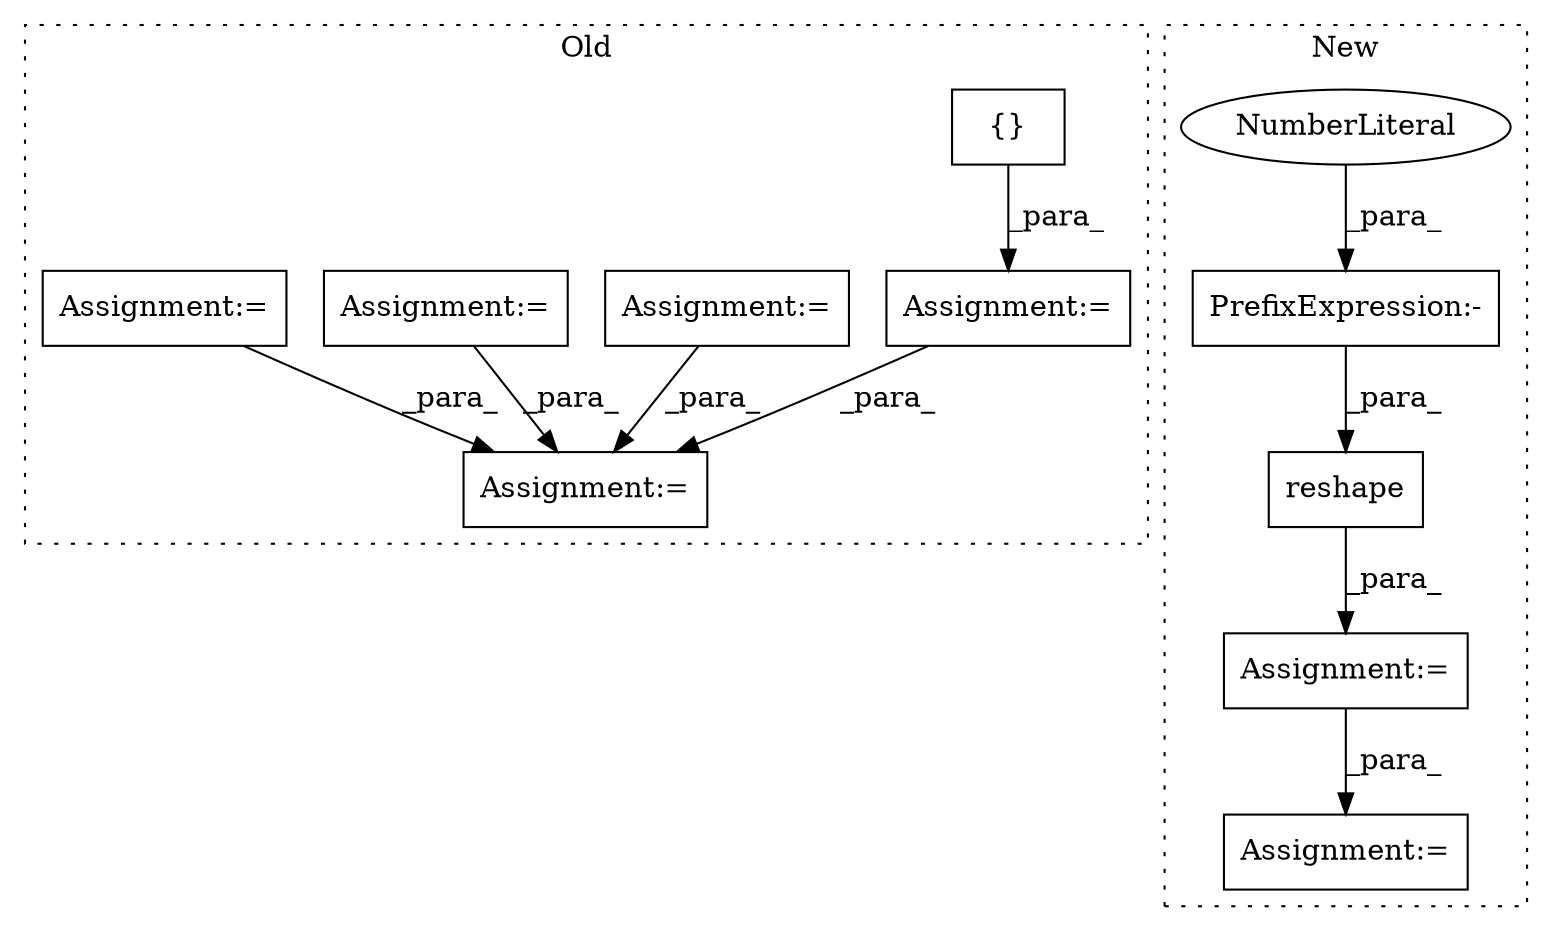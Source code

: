 digraph G {
subgraph cluster0 {
1 [label="{}" a="4" s="1194,1202" l="1,1" shape="box"];
4 [label="Assignment:=" a="7" s="1574" l="1" shape="box"];
7 [label="Assignment:=" a="7" s="1172" l="1" shape="box"];
9 [label="Assignment:=" a="7" s="1139" l="6" shape="box"];
10 [label="Assignment:=" a="7" s="1079" l="5" shape="box"];
11 [label="Assignment:=" a="7" s="1120" l="9" shape="box"];
label = "Old";
style="dotted";
}
subgraph cluster1 {
2 [label="reshape" a="32" s="1110,1196" l="13,2" shape="box"];
3 [label="Assignment:=" a="7" s="1107" l="1" shape="box"];
5 [label="PrefixExpression:-" a="38" s="1137" l="1" shape="box"];
6 [label="NumberLiteral" a="34" s="1138" l="1" shape="ellipse"];
8 [label="Assignment:=" a="7" s="1414" l="1" shape="box"];
label = "New";
style="dotted";
}
1 -> 7 [label="_para_"];
2 -> 3 [label="_para_"];
3 -> 8 [label="_para_"];
5 -> 2 [label="_para_"];
6 -> 5 [label="_para_"];
7 -> 4 [label="_para_"];
9 -> 4 [label="_para_"];
10 -> 4 [label="_para_"];
11 -> 4 [label="_para_"];
}